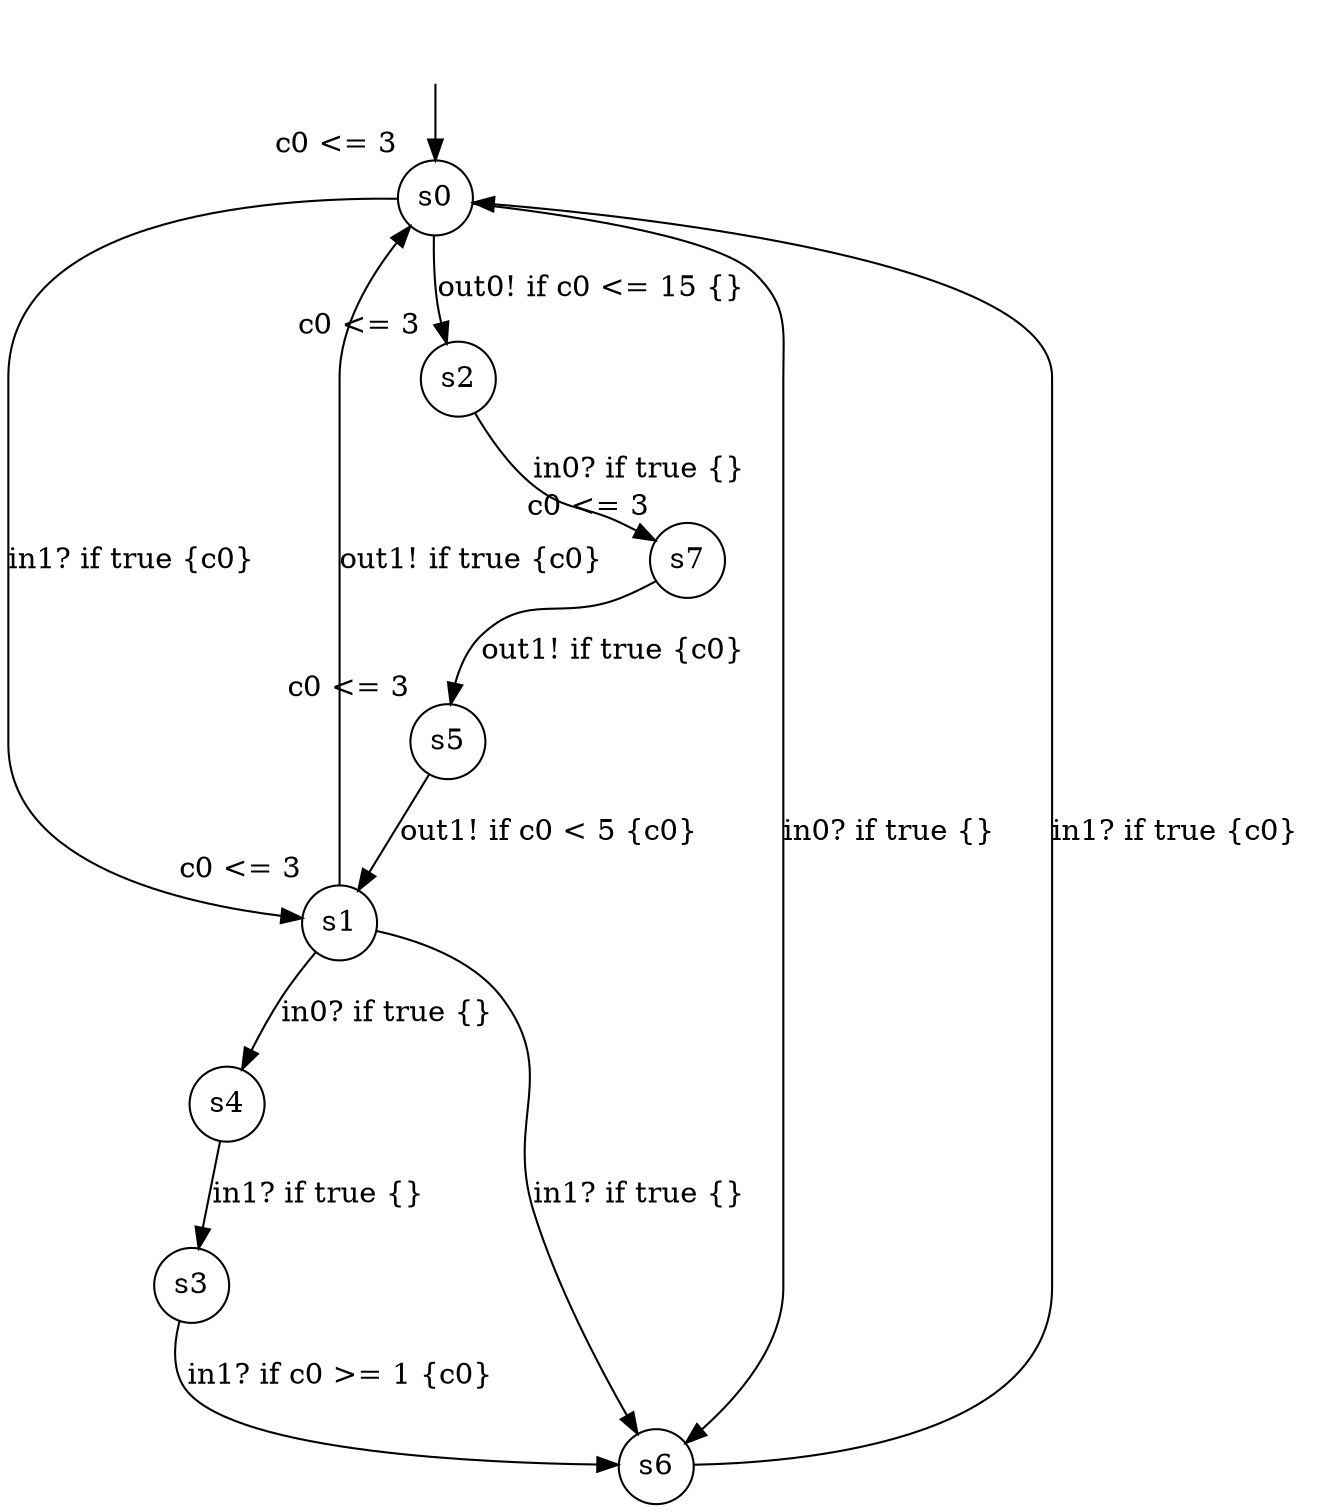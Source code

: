 digraph g {
__start0 [label="" shape="none"];
s0 [shape="circle" margin=0 label="s0", xlabel="c0 <= 3"];
s1 [shape="circle" margin=0 label="s1", xlabel="c0 <= 3"];
s2 [shape="circle" margin=0 label="s2", xlabel="c0 <= 3"];
s3 [shape="circle" margin=0 label="s3"];
s4 [shape="circle" margin=0 label="s4"];
s5 [shape="circle" margin=0 label="s5", xlabel="c0 <= 3"];
s6 [shape="circle" margin=0 label="s6"];
s7 [shape="circle" margin=0 label="s7", xlabel="c0 <= 3"];
s0 -> s1 [label="in1? if true {c0} "];
s0 -> s2 [label="out0! if c0 <= 15 {} "];
s0 -> s6 [label="in0? if true {} "];
s1 -> s0 [label="out1! if true {c0} "];
s1 -> s4 [label="in0? if true {} "];
s1 -> s6 [label="in1? if true {} "];
s2 -> s7 [label="in0? if true {} "];
s3 -> s6 [label="in1? if c0 >= 1 {c0} "];
s4 -> s3 [label="in1? if true {} "];
s5 -> s1 [label="out1! if c0 < 5 {c0} "];
s6 -> s0 [label="in1? if true {c0} "];
s7 -> s5 [label="out1! if true {c0} "];
__start0 -> s0;
}
